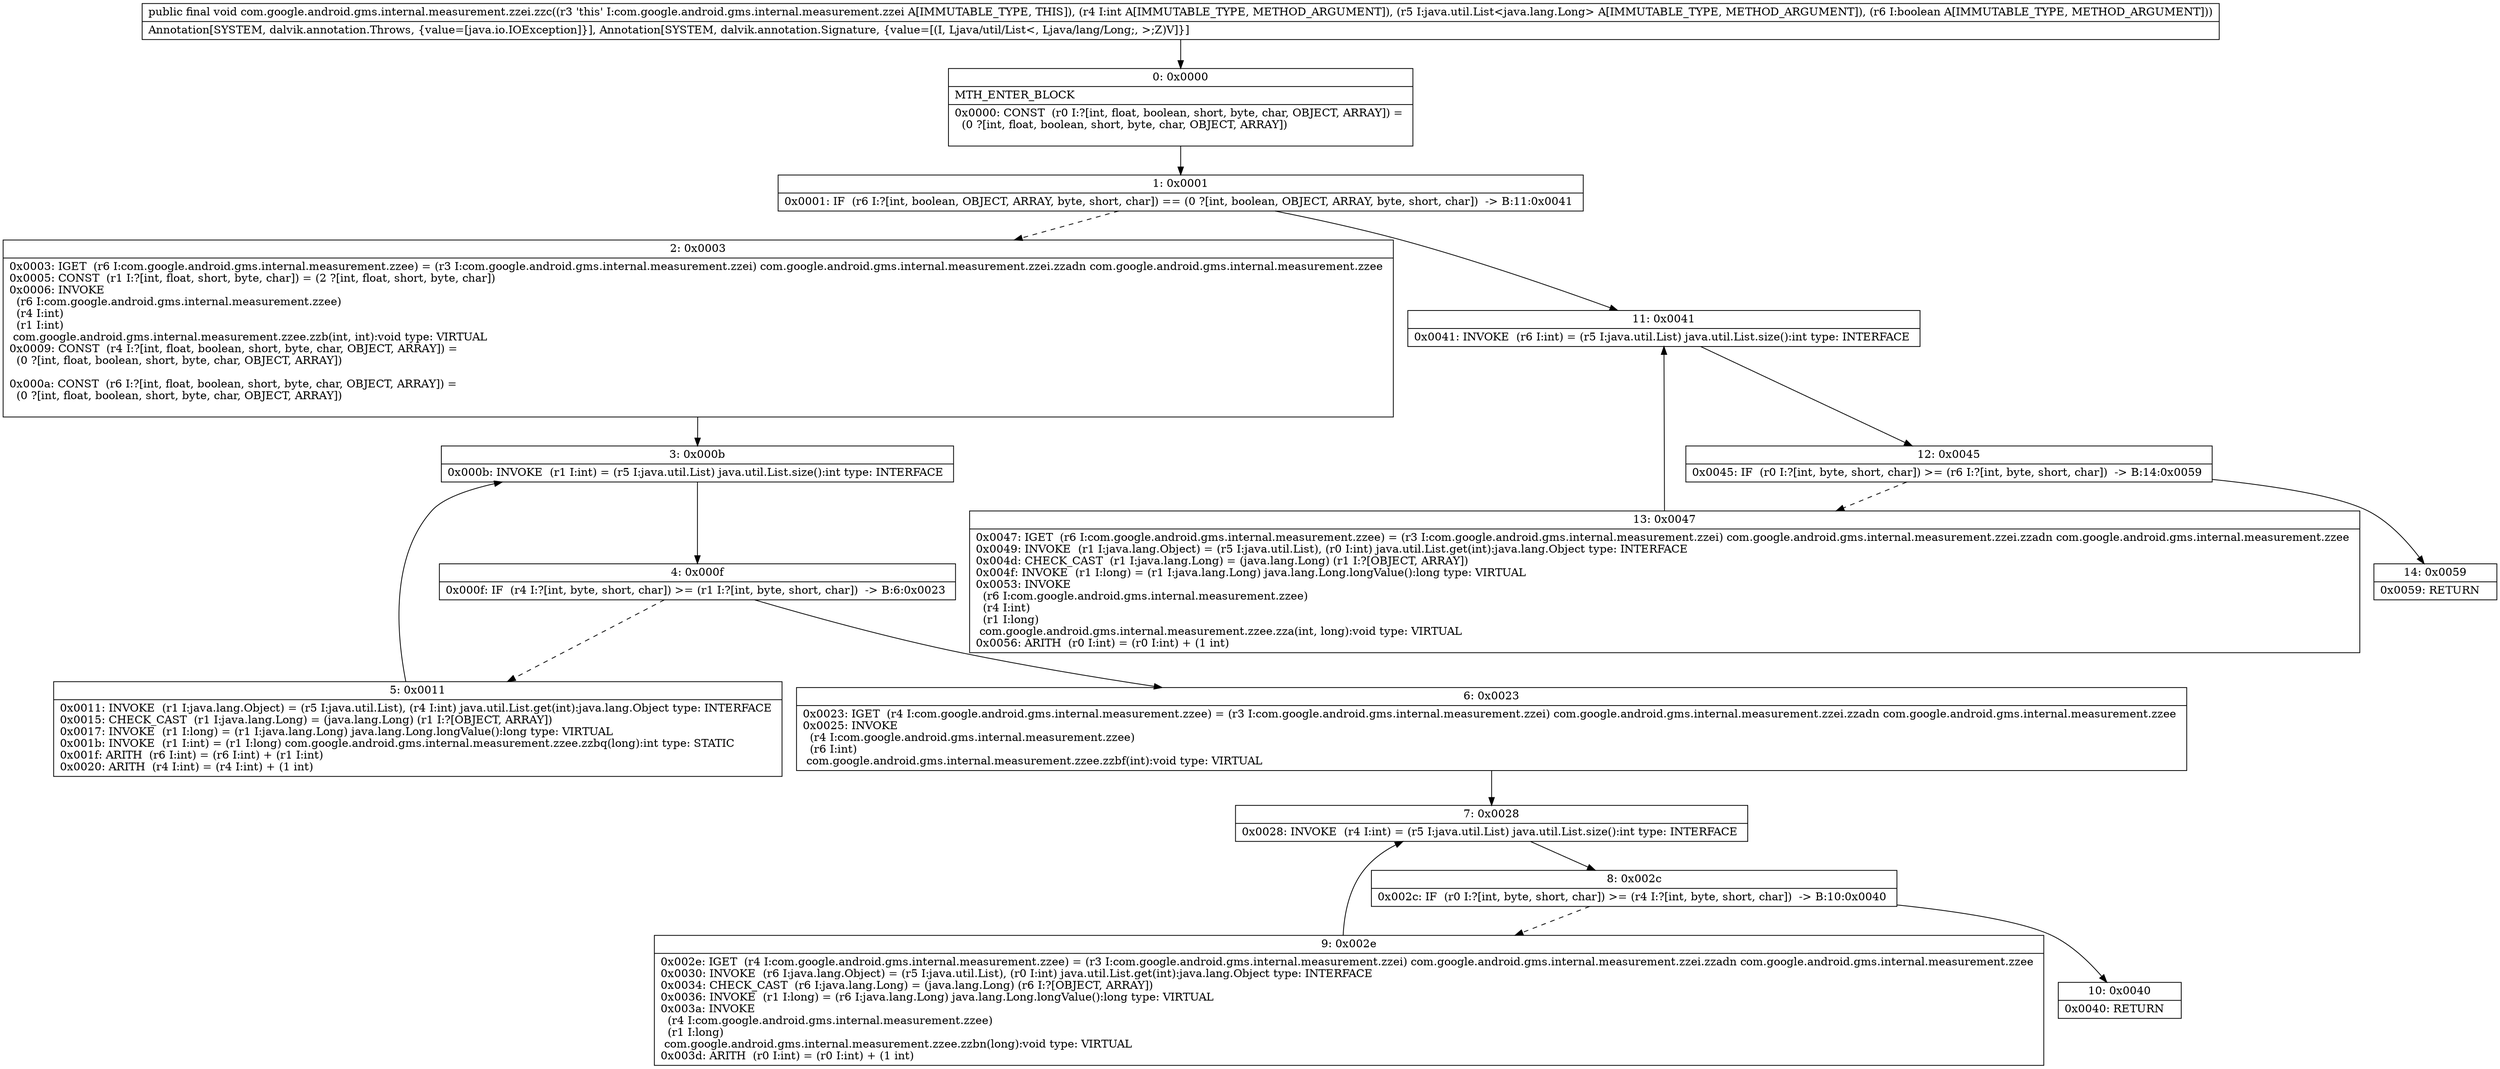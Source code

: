 digraph "CFG forcom.google.android.gms.internal.measurement.zzei.zzc(ILjava\/util\/List;Z)V" {
Node_0 [shape=record,label="{0\:\ 0x0000|MTH_ENTER_BLOCK\l|0x0000: CONST  (r0 I:?[int, float, boolean, short, byte, char, OBJECT, ARRAY]) = \l  (0 ?[int, float, boolean, short, byte, char, OBJECT, ARRAY])\l \l}"];
Node_1 [shape=record,label="{1\:\ 0x0001|0x0001: IF  (r6 I:?[int, boolean, OBJECT, ARRAY, byte, short, char]) == (0 ?[int, boolean, OBJECT, ARRAY, byte, short, char])  \-\> B:11:0x0041 \l}"];
Node_2 [shape=record,label="{2\:\ 0x0003|0x0003: IGET  (r6 I:com.google.android.gms.internal.measurement.zzee) = (r3 I:com.google.android.gms.internal.measurement.zzei) com.google.android.gms.internal.measurement.zzei.zzadn com.google.android.gms.internal.measurement.zzee \l0x0005: CONST  (r1 I:?[int, float, short, byte, char]) = (2 ?[int, float, short, byte, char]) \l0x0006: INVOKE  \l  (r6 I:com.google.android.gms.internal.measurement.zzee)\l  (r4 I:int)\l  (r1 I:int)\l com.google.android.gms.internal.measurement.zzee.zzb(int, int):void type: VIRTUAL \l0x0009: CONST  (r4 I:?[int, float, boolean, short, byte, char, OBJECT, ARRAY]) = \l  (0 ?[int, float, boolean, short, byte, char, OBJECT, ARRAY])\l \l0x000a: CONST  (r6 I:?[int, float, boolean, short, byte, char, OBJECT, ARRAY]) = \l  (0 ?[int, float, boolean, short, byte, char, OBJECT, ARRAY])\l \l}"];
Node_3 [shape=record,label="{3\:\ 0x000b|0x000b: INVOKE  (r1 I:int) = (r5 I:java.util.List) java.util.List.size():int type: INTERFACE \l}"];
Node_4 [shape=record,label="{4\:\ 0x000f|0x000f: IF  (r4 I:?[int, byte, short, char]) \>= (r1 I:?[int, byte, short, char])  \-\> B:6:0x0023 \l}"];
Node_5 [shape=record,label="{5\:\ 0x0011|0x0011: INVOKE  (r1 I:java.lang.Object) = (r5 I:java.util.List), (r4 I:int) java.util.List.get(int):java.lang.Object type: INTERFACE \l0x0015: CHECK_CAST  (r1 I:java.lang.Long) = (java.lang.Long) (r1 I:?[OBJECT, ARRAY]) \l0x0017: INVOKE  (r1 I:long) = (r1 I:java.lang.Long) java.lang.Long.longValue():long type: VIRTUAL \l0x001b: INVOKE  (r1 I:int) = (r1 I:long) com.google.android.gms.internal.measurement.zzee.zzbq(long):int type: STATIC \l0x001f: ARITH  (r6 I:int) = (r6 I:int) + (r1 I:int) \l0x0020: ARITH  (r4 I:int) = (r4 I:int) + (1 int) \l}"];
Node_6 [shape=record,label="{6\:\ 0x0023|0x0023: IGET  (r4 I:com.google.android.gms.internal.measurement.zzee) = (r3 I:com.google.android.gms.internal.measurement.zzei) com.google.android.gms.internal.measurement.zzei.zzadn com.google.android.gms.internal.measurement.zzee \l0x0025: INVOKE  \l  (r4 I:com.google.android.gms.internal.measurement.zzee)\l  (r6 I:int)\l com.google.android.gms.internal.measurement.zzee.zzbf(int):void type: VIRTUAL \l}"];
Node_7 [shape=record,label="{7\:\ 0x0028|0x0028: INVOKE  (r4 I:int) = (r5 I:java.util.List) java.util.List.size():int type: INTERFACE \l}"];
Node_8 [shape=record,label="{8\:\ 0x002c|0x002c: IF  (r0 I:?[int, byte, short, char]) \>= (r4 I:?[int, byte, short, char])  \-\> B:10:0x0040 \l}"];
Node_9 [shape=record,label="{9\:\ 0x002e|0x002e: IGET  (r4 I:com.google.android.gms.internal.measurement.zzee) = (r3 I:com.google.android.gms.internal.measurement.zzei) com.google.android.gms.internal.measurement.zzei.zzadn com.google.android.gms.internal.measurement.zzee \l0x0030: INVOKE  (r6 I:java.lang.Object) = (r5 I:java.util.List), (r0 I:int) java.util.List.get(int):java.lang.Object type: INTERFACE \l0x0034: CHECK_CAST  (r6 I:java.lang.Long) = (java.lang.Long) (r6 I:?[OBJECT, ARRAY]) \l0x0036: INVOKE  (r1 I:long) = (r6 I:java.lang.Long) java.lang.Long.longValue():long type: VIRTUAL \l0x003a: INVOKE  \l  (r4 I:com.google.android.gms.internal.measurement.zzee)\l  (r1 I:long)\l com.google.android.gms.internal.measurement.zzee.zzbn(long):void type: VIRTUAL \l0x003d: ARITH  (r0 I:int) = (r0 I:int) + (1 int) \l}"];
Node_10 [shape=record,label="{10\:\ 0x0040|0x0040: RETURN   \l}"];
Node_11 [shape=record,label="{11\:\ 0x0041|0x0041: INVOKE  (r6 I:int) = (r5 I:java.util.List) java.util.List.size():int type: INTERFACE \l}"];
Node_12 [shape=record,label="{12\:\ 0x0045|0x0045: IF  (r0 I:?[int, byte, short, char]) \>= (r6 I:?[int, byte, short, char])  \-\> B:14:0x0059 \l}"];
Node_13 [shape=record,label="{13\:\ 0x0047|0x0047: IGET  (r6 I:com.google.android.gms.internal.measurement.zzee) = (r3 I:com.google.android.gms.internal.measurement.zzei) com.google.android.gms.internal.measurement.zzei.zzadn com.google.android.gms.internal.measurement.zzee \l0x0049: INVOKE  (r1 I:java.lang.Object) = (r5 I:java.util.List), (r0 I:int) java.util.List.get(int):java.lang.Object type: INTERFACE \l0x004d: CHECK_CAST  (r1 I:java.lang.Long) = (java.lang.Long) (r1 I:?[OBJECT, ARRAY]) \l0x004f: INVOKE  (r1 I:long) = (r1 I:java.lang.Long) java.lang.Long.longValue():long type: VIRTUAL \l0x0053: INVOKE  \l  (r6 I:com.google.android.gms.internal.measurement.zzee)\l  (r4 I:int)\l  (r1 I:long)\l com.google.android.gms.internal.measurement.zzee.zza(int, long):void type: VIRTUAL \l0x0056: ARITH  (r0 I:int) = (r0 I:int) + (1 int) \l}"];
Node_14 [shape=record,label="{14\:\ 0x0059|0x0059: RETURN   \l}"];
MethodNode[shape=record,label="{public final void com.google.android.gms.internal.measurement.zzei.zzc((r3 'this' I:com.google.android.gms.internal.measurement.zzei A[IMMUTABLE_TYPE, THIS]), (r4 I:int A[IMMUTABLE_TYPE, METHOD_ARGUMENT]), (r5 I:java.util.List\<java.lang.Long\> A[IMMUTABLE_TYPE, METHOD_ARGUMENT]), (r6 I:boolean A[IMMUTABLE_TYPE, METHOD_ARGUMENT]))  | Annotation[SYSTEM, dalvik.annotation.Throws, \{value=[java.io.IOException]\}], Annotation[SYSTEM, dalvik.annotation.Signature, \{value=[(I, Ljava\/util\/List\<, Ljava\/lang\/Long;, \>;Z)V]\}]\l}"];
MethodNode -> Node_0;
Node_0 -> Node_1;
Node_1 -> Node_2[style=dashed];
Node_1 -> Node_11;
Node_2 -> Node_3;
Node_3 -> Node_4;
Node_4 -> Node_5[style=dashed];
Node_4 -> Node_6;
Node_5 -> Node_3;
Node_6 -> Node_7;
Node_7 -> Node_8;
Node_8 -> Node_9[style=dashed];
Node_8 -> Node_10;
Node_9 -> Node_7;
Node_11 -> Node_12;
Node_12 -> Node_13[style=dashed];
Node_12 -> Node_14;
Node_13 -> Node_11;
}

